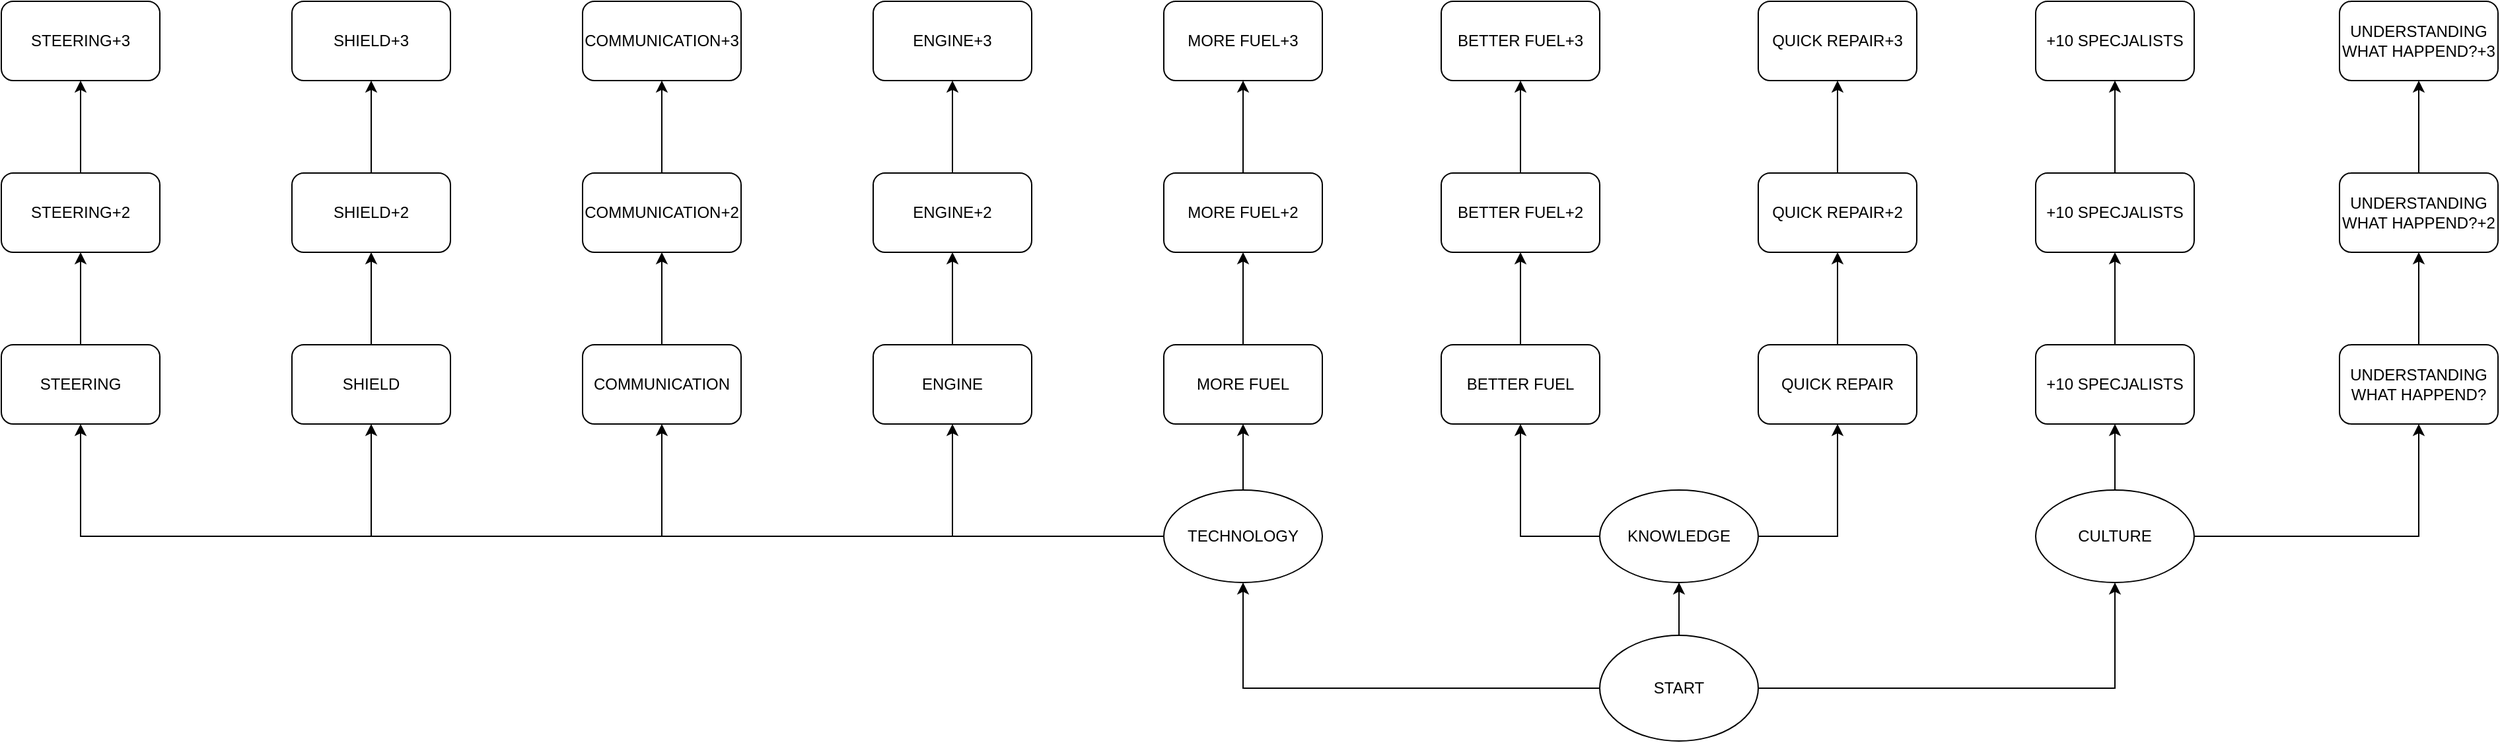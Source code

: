 <mxfile version="28.2.5">
  <diagram name="Strona-1" id="0AGTIBzKHJSdcLavAP-2">
    <mxGraphModel dx="2893" dy="1198" grid="1" gridSize="10" guides="1" tooltips="1" connect="1" arrows="1" fold="1" page="1" pageScale="1" pageWidth="827" pageHeight="1169" math="0" shadow="0">
      <root>
        <mxCell id="0" />
        <mxCell id="1" parent="0" />
        <mxCell id="xJ7z606V2E-47_Qilp1h-10" value="" style="edgeStyle=orthogonalEdgeStyle;rounded=0;orthogonalLoop=1;jettySize=auto;html=1;" edge="1" parent="1" source="xJ7z606V2E-47_Qilp1h-1" target="xJ7z606V2E-47_Qilp1h-2">
          <mxGeometry relative="1" as="geometry" />
        </mxCell>
        <mxCell id="xJ7z606V2E-47_Qilp1h-11" style="edgeStyle=orthogonalEdgeStyle;rounded=0;orthogonalLoop=1;jettySize=auto;html=1;entryX=0.5;entryY=1;entryDx=0;entryDy=0;" edge="1" parent="1" source="xJ7z606V2E-47_Qilp1h-1" target="xJ7z606V2E-47_Qilp1h-4">
          <mxGeometry relative="1" as="geometry" />
        </mxCell>
        <mxCell id="xJ7z606V2E-47_Qilp1h-12" style="edgeStyle=orthogonalEdgeStyle;rounded=0;orthogonalLoop=1;jettySize=auto;html=1;entryX=0.5;entryY=1;entryDx=0;entryDy=0;" edge="1" parent="1" source="xJ7z606V2E-47_Qilp1h-1" target="xJ7z606V2E-47_Qilp1h-3">
          <mxGeometry relative="1" as="geometry" />
        </mxCell>
        <mxCell id="xJ7z606V2E-47_Qilp1h-1" value="START" style="ellipse;whiteSpace=wrap;html=1;" vertex="1" parent="1">
          <mxGeometry x="760" y="505" width="120" height="80" as="geometry" />
        </mxCell>
        <mxCell id="xJ7z606V2E-47_Qilp1h-32" style="edgeStyle=orthogonalEdgeStyle;rounded=0;orthogonalLoop=1;jettySize=auto;html=1;entryX=0.5;entryY=1;entryDx=0;entryDy=0;" edge="1" parent="1" source="xJ7z606V2E-47_Qilp1h-2" target="xJ7z606V2E-47_Qilp1h-29">
          <mxGeometry relative="1" as="geometry">
            <Array as="points">
              <mxPoint x="940" y="430" />
            </Array>
          </mxGeometry>
        </mxCell>
        <mxCell id="xJ7z606V2E-47_Qilp1h-39" style="edgeStyle=orthogonalEdgeStyle;rounded=0;orthogonalLoop=1;jettySize=auto;html=1;entryX=0.5;entryY=1;entryDx=0;entryDy=0;" edge="1" parent="1" source="xJ7z606V2E-47_Qilp1h-2" target="xJ7z606V2E-47_Qilp1h-8">
          <mxGeometry relative="1" as="geometry">
            <Array as="points">
              <mxPoint x="700" y="430" />
            </Array>
          </mxGeometry>
        </mxCell>
        <mxCell id="xJ7z606V2E-47_Qilp1h-2" value="KNOWLEDGE" style="ellipse;whiteSpace=wrap;html=1;" vertex="1" parent="1">
          <mxGeometry x="760" y="395" width="120" height="70" as="geometry" />
        </mxCell>
        <mxCell id="xJ7z606V2E-47_Qilp1h-19" value="" style="edgeStyle=orthogonalEdgeStyle;rounded=0;orthogonalLoop=1;jettySize=auto;html=1;" edge="1" parent="1" source="xJ7z606V2E-47_Qilp1h-3" target="xJ7z606V2E-47_Qilp1h-6">
          <mxGeometry relative="1" as="geometry" />
        </mxCell>
        <mxCell id="xJ7z606V2E-47_Qilp1h-24" style="edgeStyle=orthogonalEdgeStyle;rounded=0;orthogonalLoop=1;jettySize=auto;html=1;entryX=0.5;entryY=1;entryDx=0;entryDy=0;" edge="1" parent="1" source="xJ7z606V2E-47_Qilp1h-3" target="xJ7z606V2E-47_Qilp1h-7">
          <mxGeometry relative="1" as="geometry" />
        </mxCell>
        <mxCell id="xJ7z606V2E-47_Qilp1h-3" value="CULTURE" style="ellipse;whiteSpace=wrap;html=1;" vertex="1" parent="1">
          <mxGeometry x="1090" y="395" width="120" height="70" as="geometry" />
        </mxCell>
        <mxCell id="xJ7z606V2E-47_Qilp1h-35" style="edgeStyle=orthogonalEdgeStyle;rounded=0;orthogonalLoop=1;jettySize=auto;html=1;entryX=0.5;entryY=1;entryDx=0;entryDy=0;" edge="1" parent="1" source="xJ7z606V2E-47_Qilp1h-4" target="xJ7z606V2E-47_Qilp1h-34">
          <mxGeometry relative="1" as="geometry" />
        </mxCell>
        <mxCell id="xJ7z606V2E-47_Qilp1h-40" value="" style="edgeStyle=orthogonalEdgeStyle;rounded=0;orthogonalLoop=1;jettySize=auto;html=1;" edge="1" parent="1" source="xJ7z606V2E-47_Qilp1h-4" target="xJ7z606V2E-47_Qilp1h-38">
          <mxGeometry relative="1" as="geometry" />
        </mxCell>
        <mxCell id="xJ7z606V2E-47_Qilp1h-58" style="edgeStyle=orthogonalEdgeStyle;rounded=0;orthogonalLoop=1;jettySize=auto;html=1;entryX=0.5;entryY=1;entryDx=0;entryDy=0;" edge="1" parent="1" source="xJ7z606V2E-47_Qilp1h-4" target="xJ7z606V2E-47_Qilp1h-55">
          <mxGeometry relative="1" as="geometry" />
        </mxCell>
        <mxCell id="xJ7z606V2E-47_Qilp1h-65" style="edgeStyle=orthogonalEdgeStyle;rounded=0;orthogonalLoop=1;jettySize=auto;html=1;entryX=0.5;entryY=1;entryDx=0;entryDy=0;" edge="1" parent="1" source="xJ7z606V2E-47_Qilp1h-4" target="xJ7z606V2E-47_Qilp1h-62">
          <mxGeometry relative="1" as="geometry" />
        </mxCell>
        <mxCell id="xJ7z606V2E-47_Qilp1h-4" value="TECHNOLOGY" style="ellipse;whiteSpace=wrap;html=1;" vertex="1" parent="1">
          <mxGeometry x="430" y="395" width="120" height="70" as="geometry" />
        </mxCell>
        <mxCell id="xJ7z606V2E-47_Qilp1h-28" value="" style="edgeStyle=orthogonalEdgeStyle;rounded=0;orthogonalLoop=1;jettySize=auto;html=1;" edge="1" parent="1" source="xJ7z606V2E-47_Qilp1h-6" target="xJ7z606V2E-47_Qilp1h-20">
          <mxGeometry relative="1" as="geometry" />
        </mxCell>
        <mxCell id="xJ7z606V2E-47_Qilp1h-6" value="+10 SPECJALISTS" style="rounded=1;whiteSpace=wrap;html=1;" vertex="1" parent="1">
          <mxGeometry x="1090" y="285" width="120" height="60" as="geometry" />
        </mxCell>
        <mxCell id="xJ7z606V2E-47_Qilp1h-25" value="" style="edgeStyle=orthogonalEdgeStyle;rounded=0;orthogonalLoop=1;jettySize=auto;html=1;" edge="1" parent="1" source="xJ7z606V2E-47_Qilp1h-7" target="xJ7z606V2E-47_Qilp1h-21">
          <mxGeometry relative="1" as="geometry" />
        </mxCell>
        <mxCell id="xJ7z606V2E-47_Qilp1h-7" value="UNDERSTANDING WHAT HAPPEND?" style="rounded=1;whiteSpace=wrap;html=1;" vertex="1" parent="1">
          <mxGeometry x="1320" y="285" width="120" height="60" as="geometry" />
        </mxCell>
        <mxCell id="xJ7z606V2E-47_Qilp1h-18" value="" style="edgeStyle=orthogonalEdgeStyle;rounded=0;orthogonalLoop=1;jettySize=auto;html=1;" edge="1" parent="1" source="xJ7z606V2E-47_Qilp1h-8" target="xJ7z606V2E-47_Qilp1h-13">
          <mxGeometry relative="1" as="geometry" />
        </mxCell>
        <mxCell id="xJ7z606V2E-47_Qilp1h-8" value="BETTER FUEL" style="rounded=1;whiteSpace=wrap;html=1;" vertex="1" parent="1">
          <mxGeometry x="640" y="285" width="120" height="60" as="geometry" />
        </mxCell>
        <mxCell id="xJ7z606V2E-47_Qilp1h-17" value="" style="edgeStyle=orthogonalEdgeStyle;rounded=0;orthogonalLoop=1;jettySize=auto;html=1;" edge="1" parent="1" source="xJ7z606V2E-47_Qilp1h-9" target="xJ7z606V2E-47_Qilp1h-14">
          <mxGeometry relative="1" as="geometry" />
        </mxCell>
        <mxCell id="xJ7z606V2E-47_Qilp1h-9" value="ENGINE" style="rounded=1;whiteSpace=wrap;html=1;" vertex="1" parent="1">
          <mxGeometry x="210" y="285" width="120" height="60" as="geometry" />
        </mxCell>
        <mxCell id="xJ7z606V2E-47_Qilp1h-47" value="" style="edgeStyle=orthogonalEdgeStyle;rounded=0;orthogonalLoop=1;jettySize=auto;html=1;" edge="1" parent="1" source="xJ7z606V2E-47_Qilp1h-13" target="xJ7z606V2E-47_Qilp1h-45">
          <mxGeometry relative="1" as="geometry" />
        </mxCell>
        <mxCell id="xJ7z606V2E-47_Qilp1h-13" value="BETTER FUEL+2" style="rounded=1;whiteSpace=wrap;html=1;" vertex="1" parent="1">
          <mxGeometry x="640" y="155" width="120" height="60" as="geometry" />
        </mxCell>
        <mxCell id="xJ7z606V2E-47_Qilp1h-49" value="" style="edgeStyle=orthogonalEdgeStyle;rounded=0;orthogonalLoop=1;jettySize=auto;html=1;" edge="1" parent="1" source="xJ7z606V2E-47_Qilp1h-14" target="xJ7z606V2E-47_Qilp1h-43">
          <mxGeometry relative="1" as="geometry" />
        </mxCell>
        <mxCell id="xJ7z606V2E-47_Qilp1h-14" value="ENGINE+2" style="rounded=1;whiteSpace=wrap;html=1;" vertex="1" parent="1">
          <mxGeometry x="210" y="155" width="120" height="60" as="geometry" />
        </mxCell>
        <mxCell id="xJ7z606V2E-47_Qilp1h-16" style="edgeStyle=orthogonalEdgeStyle;rounded=0;orthogonalLoop=1;jettySize=auto;html=1;entryX=0.5;entryY=1;entryDx=0;entryDy=0;" edge="1" parent="1" source="xJ7z606V2E-47_Qilp1h-4" target="xJ7z606V2E-47_Qilp1h-9">
          <mxGeometry relative="1" as="geometry" />
        </mxCell>
        <mxCell id="xJ7z606V2E-47_Qilp1h-53" value="" style="edgeStyle=orthogonalEdgeStyle;rounded=0;orthogonalLoop=1;jettySize=auto;html=1;" edge="1" parent="1" source="xJ7z606V2E-47_Qilp1h-20" target="xJ7z606V2E-47_Qilp1h-52">
          <mxGeometry relative="1" as="geometry" />
        </mxCell>
        <mxCell id="xJ7z606V2E-47_Qilp1h-20" value="+10 SPECJALISTS" style="rounded=1;whiteSpace=wrap;html=1;" vertex="1" parent="1">
          <mxGeometry x="1090" y="155" width="120" height="60" as="geometry" />
        </mxCell>
        <mxCell id="xJ7z606V2E-47_Qilp1h-26" value="" style="edgeStyle=orthogonalEdgeStyle;rounded=0;orthogonalLoop=1;jettySize=auto;html=1;" edge="1" parent="1" source="xJ7z606V2E-47_Qilp1h-21" target="xJ7z606V2E-47_Qilp1h-22">
          <mxGeometry relative="1" as="geometry" />
        </mxCell>
        <mxCell id="xJ7z606V2E-47_Qilp1h-21" value="UNDERSTANDING WHAT HAPPEND?+2" style="rounded=1;whiteSpace=wrap;html=1;" vertex="1" parent="1">
          <mxGeometry x="1320" y="155" width="120" height="60" as="geometry" />
        </mxCell>
        <mxCell id="xJ7z606V2E-47_Qilp1h-22" value="UNDERSTANDING WHAT HAPPEND?+3" style="rounded=1;whiteSpace=wrap;html=1;" vertex="1" parent="1">
          <mxGeometry x="1320" y="25" width="120" height="60" as="geometry" />
        </mxCell>
        <mxCell id="xJ7z606V2E-47_Qilp1h-33" value="" style="edgeStyle=orthogonalEdgeStyle;rounded=0;orthogonalLoop=1;jettySize=auto;html=1;" edge="1" parent="1" source="xJ7z606V2E-47_Qilp1h-29" target="xJ7z606V2E-47_Qilp1h-30">
          <mxGeometry relative="1" as="geometry" />
        </mxCell>
        <mxCell id="xJ7z606V2E-47_Qilp1h-29" value="QUICK REPAIR" style="rounded=1;whiteSpace=wrap;html=1;" vertex="1" parent="1">
          <mxGeometry x="880" y="285" width="120" height="60" as="geometry" />
        </mxCell>
        <mxCell id="xJ7z606V2E-47_Qilp1h-51" value="" style="edgeStyle=orthogonalEdgeStyle;rounded=0;orthogonalLoop=1;jettySize=auto;html=1;" edge="1" parent="1" source="xJ7z606V2E-47_Qilp1h-30" target="xJ7z606V2E-47_Qilp1h-46">
          <mxGeometry relative="1" as="geometry" />
        </mxCell>
        <mxCell id="xJ7z606V2E-47_Qilp1h-30" value="QUICK REPAIR+2" style="rounded=1;whiteSpace=wrap;html=1;" vertex="1" parent="1">
          <mxGeometry x="880" y="155" width="120" height="60" as="geometry" />
        </mxCell>
        <mxCell id="xJ7z606V2E-47_Qilp1h-37" value="" style="edgeStyle=orthogonalEdgeStyle;rounded=0;orthogonalLoop=1;jettySize=auto;html=1;" edge="1" parent="1" source="xJ7z606V2E-47_Qilp1h-34" target="xJ7z606V2E-47_Qilp1h-36">
          <mxGeometry relative="1" as="geometry" />
        </mxCell>
        <mxCell id="xJ7z606V2E-47_Qilp1h-34" value="COMMUNICATION" style="rounded=1;whiteSpace=wrap;html=1;" vertex="1" parent="1">
          <mxGeometry x="-10" y="285" width="120" height="60" as="geometry" />
        </mxCell>
        <mxCell id="xJ7z606V2E-47_Qilp1h-50" value="" style="edgeStyle=orthogonalEdgeStyle;rounded=0;orthogonalLoop=1;jettySize=auto;html=1;" edge="1" parent="1" source="xJ7z606V2E-47_Qilp1h-36" target="xJ7z606V2E-47_Qilp1h-44">
          <mxGeometry relative="1" as="geometry" />
        </mxCell>
        <mxCell id="xJ7z606V2E-47_Qilp1h-36" value="COMMUNICATION+2" style="rounded=1;whiteSpace=wrap;html=1;" vertex="1" parent="1">
          <mxGeometry x="-10" y="155" width="120" height="60" as="geometry" />
        </mxCell>
        <mxCell id="xJ7z606V2E-47_Qilp1h-54" value="" style="edgeStyle=orthogonalEdgeStyle;rounded=0;orthogonalLoop=1;jettySize=auto;html=1;" edge="1" parent="1" source="xJ7z606V2E-47_Qilp1h-38" target="xJ7z606V2E-47_Qilp1h-41">
          <mxGeometry relative="1" as="geometry" />
        </mxCell>
        <mxCell id="xJ7z606V2E-47_Qilp1h-38" value="MORE FUEL" style="rounded=1;whiteSpace=wrap;html=1;" vertex="1" parent="1">
          <mxGeometry x="430" y="285" width="120" height="60" as="geometry" />
        </mxCell>
        <mxCell id="xJ7z606V2E-47_Qilp1h-48" value="" style="edgeStyle=orthogonalEdgeStyle;rounded=0;orthogonalLoop=1;jettySize=auto;html=1;" edge="1" parent="1" source="xJ7z606V2E-47_Qilp1h-41" target="xJ7z606V2E-47_Qilp1h-42">
          <mxGeometry relative="1" as="geometry" />
        </mxCell>
        <mxCell id="xJ7z606V2E-47_Qilp1h-41" value="MORE FUEL+2" style="rounded=1;whiteSpace=wrap;html=1;" vertex="1" parent="1">
          <mxGeometry x="430" y="155" width="120" height="60" as="geometry" />
        </mxCell>
        <mxCell id="xJ7z606V2E-47_Qilp1h-42" value="MORE FUEL+3" style="rounded=1;whiteSpace=wrap;html=1;" vertex="1" parent="1">
          <mxGeometry x="430" y="25" width="120" height="60" as="geometry" />
        </mxCell>
        <mxCell id="xJ7z606V2E-47_Qilp1h-43" value="ENGINE+3" style="rounded=1;whiteSpace=wrap;html=1;" vertex="1" parent="1">
          <mxGeometry x="210" y="25" width="120" height="60" as="geometry" />
        </mxCell>
        <mxCell id="xJ7z606V2E-47_Qilp1h-44" value="COMMUNICATION+3" style="rounded=1;whiteSpace=wrap;html=1;" vertex="1" parent="1">
          <mxGeometry x="-10" y="25" width="120" height="60" as="geometry" />
        </mxCell>
        <mxCell id="xJ7z606V2E-47_Qilp1h-45" value="BETTER FUEL+3" style="rounded=1;whiteSpace=wrap;html=1;" vertex="1" parent="1">
          <mxGeometry x="640" y="25" width="120" height="60" as="geometry" />
        </mxCell>
        <mxCell id="xJ7z606V2E-47_Qilp1h-46" value="QUICK REPAIR+3" style="rounded=1;whiteSpace=wrap;html=1;" vertex="1" parent="1">
          <mxGeometry x="880" y="25" width="120" height="60" as="geometry" />
        </mxCell>
        <mxCell id="xJ7z606V2E-47_Qilp1h-52" value="+10 SPECJALISTS" style="rounded=1;whiteSpace=wrap;html=1;" vertex="1" parent="1">
          <mxGeometry x="1090" y="25" width="120" height="60" as="geometry" />
        </mxCell>
        <mxCell id="xJ7z606V2E-47_Qilp1h-59" value="" style="edgeStyle=orthogonalEdgeStyle;rounded=0;orthogonalLoop=1;jettySize=auto;html=1;" edge="1" parent="1" source="xJ7z606V2E-47_Qilp1h-55" target="xJ7z606V2E-47_Qilp1h-56">
          <mxGeometry relative="1" as="geometry" />
        </mxCell>
        <mxCell id="xJ7z606V2E-47_Qilp1h-55" value="SHIELD" style="rounded=1;whiteSpace=wrap;html=1;" vertex="1" parent="1">
          <mxGeometry x="-230" y="285" width="120" height="60" as="geometry" />
        </mxCell>
        <mxCell id="xJ7z606V2E-47_Qilp1h-60" value="" style="edgeStyle=orthogonalEdgeStyle;rounded=0;orthogonalLoop=1;jettySize=auto;html=1;" edge="1" parent="1" source="xJ7z606V2E-47_Qilp1h-56" target="xJ7z606V2E-47_Qilp1h-57">
          <mxGeometry relative="1" as="geometry" />
        </mxCell>
        <mxCell id="xJ7z606V2E-47_Qilp1h-56" value="SHIELD+2" style="rounded=1;whiteSpace=wrap;html=1;" vertex="1" parent="1">
          <mxGeometry x="-230" y="155" width="120" height="60" as="geometry" />
        </mxCell>
        <mxCell id="xJ7z606V2E-47_Qilp1h-57" value="SHIELD+3" style="rounded=1;whiteSpace=wrap;html=1;" vertex="1" parent="1">
          <mxGeometry x="-230" y="25" width="120" height="60" as="geometry" />
        </mxCell>
        <mxCell id="xJ7z606V2E-47_Qilp1h-66" value="" style="edgeStyle=orthogonalEdgeStyle;rounded=0;orthogonalLoop=1;jettySize=auto;html=1;" edge="1" parent="1" source="xJ7z606V2E-47_Qilp1h-62" target="xJ7z606V2E-47_Qilp1h-63">
          <mxGeometry relative="1" as="geometry" />
        </mxCell>
        <mxCell id="xJ7z606V2E-47_Qilp1h-62" value="STEERING" style="rounded=1;whiteSpace=wrap;html=1;" vertex="1" parent="1">
          <mxGeometry x="-450" y="285" width="120" height="60" as="geometry" />
        </mxCell>
        <mxCell id="xJ7z606V2E-47_Qilp1h-67" value="" style="edgeStyle=orthogonalEdgeStyle;rounded=0;orthogonalLoop=1;jettySize=auto;html=1;" edge="1" parent="1" source="xJ7z606V2E-47_Qilp1h-63" target="xJ7z606V2E-47_Qilp1h-64">
          <mxGeometry relative="1" as="geometry" />
        </mxCell>
        <mxCell id="xJ7z606V2E-47_Qilp1h-63" value="STEERING+2" style="rounded=1;whiteSpace=wrap;html=1;" vertex="1" parent="1">
          <mxGeometry x="-450" y="155" width="120" height="60" as="geometry" />
        </mxCell>
        <mxCell id="xJ7z606V2E-47_Qilp1h-64" value="STEERING+3" style="rounded=1;whiteSpace=wrap;html=1;" vertex="1" parent="1">
          <mxGeometry x="-450" y="25" width="120" height="60" as="geometry" />
        </mxCell>
      </root>
    </mxGraphModel>
  </diagram>
</mxfile>
